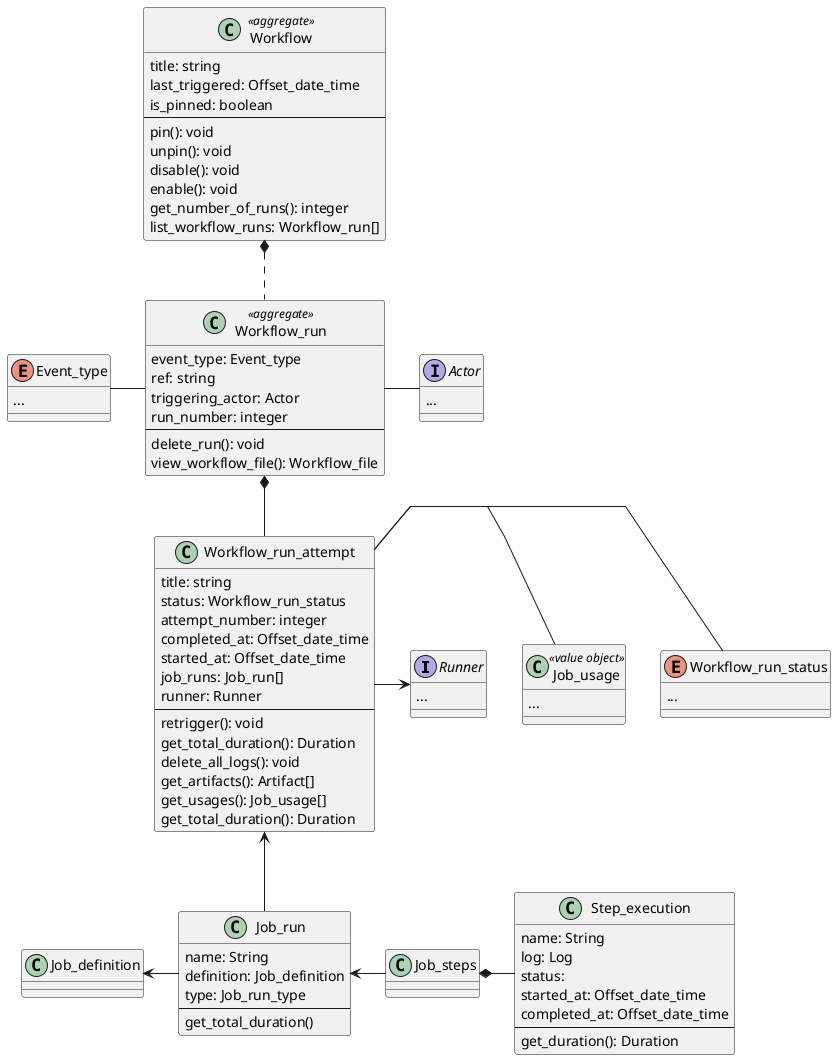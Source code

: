 @startuml
skinparam linetype polyline

'class Actions {
'    workflows: Workflows
'    runners: Runners
'    ...
'    ' caches: Cache[]
'    ' deployments: Deployment[]
'    ' attestations: Attestation[]
'    ' runners: Runners
'}
'Actions -right- Runners
'Actions -left- Workflows
' Actions -right- Cache

'class Runners {
'    ...
'    ---
'    new_runner()
'}
'Runners *- Runner

interface Runner {
    ...
}

' class Cache {
'     id
'     ref: string
'     last_used
'     time_created
'     size
'     ---
'     delete()
' }

'class Workflows {
'}
'Workflows *-down- Workflow

class Workflow <<aggregate>> {
    title: string
    last_triggered: Offset_date_time
    is_pinned: boolean
    ---
    pin(): void
    unpin(): void
    disable(): void
    enable(): void
    get_number_of_runs(): integer
    list_workflow_runs: Workflow_run[]
}
Workflow *.down. Workflow_run

class Workflow_run <<aggregate>> {
    event_type: Event_type
    ref: string
    triggering_actor: Actor
    run_number: integer
    ' workflow_run_type
    ---
    delete_run(): void
    view_workflow_file(): Workflow_file
}
Workflow_run - Actor
Workflow_run *-down- Workflow_run_attempt
Workflow_run -left- Event_type

enum Event_type {
    ...
'    create
'    delete
'    deployment
'    deployment_review
'    deployment_status
'    pull_request
'    pull_request_review_comment
'    pull_request_review
'    push
'    workflow_dispatch
'    workflow_job
'    workflow_run
}

class Workflow_run_attempt {
    title: string
    status: Workflow_run_status
    attempt_number: integer
    completed_at: Offset_date_time
    started_at: Offset_date_time
    job_runs: Job_run[]
    runner: Runner
    ---
    retrigger(): void
    get_total_duration(): Duration
    delete_all_logs(): void
    get_artifacts(): Artifact[]
    get_usages(): Job_usage[]
    get_total_duration(): Duration
}
Workflow_run_attempt - Workflow_run_status
Workflow_run_attempt - Job_usage
Workflow_run_attempt -> Runner
Workflow_run_attempt <-down- Job_run

enum Workflow_run_status {
    ...
'    queued
'    in_progress
'    waiting
'    completed
'    neutral
'    success
'    failure
'    cancelled
'    action_required
'    timed_out
'    skipped
'    stale
}

'class Job_definition {
'    steps: Step_execution[] | undefined
'    uses: Workflow_run | undefined
'    depends_on: Job_id[]
'}
'Job_definition <|-- Remote_workflow
'Job_definition <|-- Job_steps

'class Remote_workflow {}
'Remote_workflow <- Workflow_run

class Job_run {
    name: String
    definition: Job_definition
    type: Job_run_type
    ---
    get_total_duration()
}
Job_run -left-> Job_definition
Job_run <- Job_steps

class Job_steps {
}
Job_steps *- Step_execution

class Step_execution {
    name: String
    log: Log
    status:
    started_at: Offset_date_time
    completed_at: Offset_date_time
    ---
    get_duration(): Duration
}

interface Actor {
    ...
}

class Job_usage <<value object>> {
    ...
'     name: String
'     runtime: Duration
'     system_type: System_type
}
' Job_usage - System_type

' enum System_type {
'     linux
'     osx
'     windows
' }
'
' enum Job_run_type {
'
' }
@enduml
